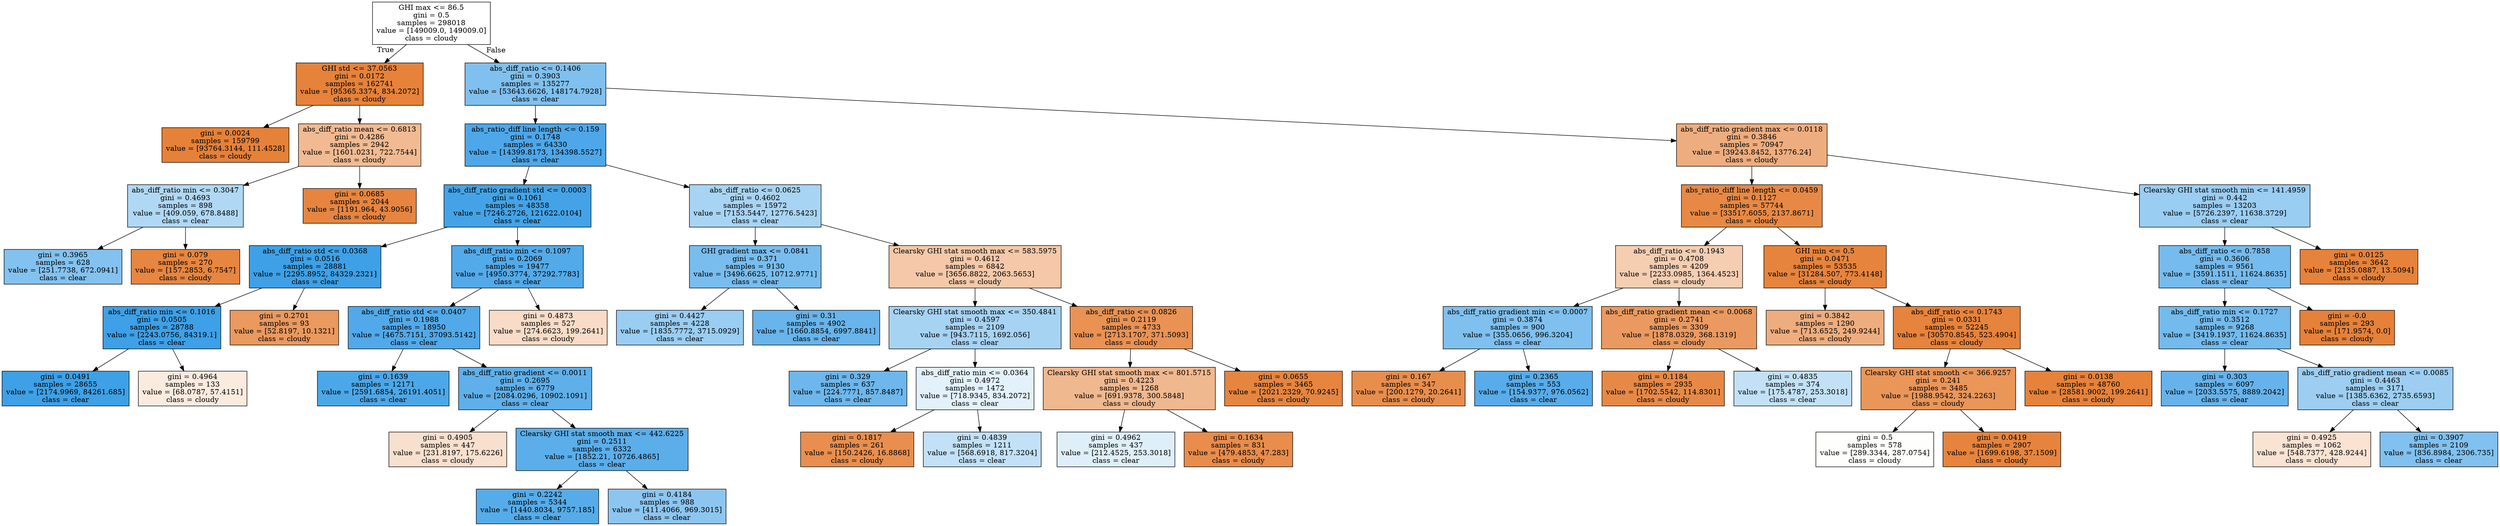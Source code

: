 digraph Tree {
node [shape=box, style="filled", color="black"] ;
0 [label="GHI max <= 86.5\ngini = 0.5\nsamples = 298018\nvalue = [149009.0, 149009.0]\nclass = cloudy", fillcolor="#e5813900"] ;
1 [label="GHI std <= 37.0563\ngini = 0.0172\nsamples = 162741\nvalue = [95365.3374, 834.2072]\nclass = cloudy", fillcolor="#e58139fd"] ;
0 -> 1 [labeldistance=2.5, labelangle=45, headlabel="True"] ;
21 [label="gini = 0.0024\nsamples = 159799\nvalue = [93764.3144, 111.4528]\nclass = cloudy", fillcolor="#e58139ff"] ;
1 -> 21 ;
22 [label="abs_diff_ratio mean <= 0.6813\ngini = 0.4286\nsamples = 2942\nvalue = [1601.0231, 722.7544]\nclass = cloudy", fillcolor="#e581398c"] ;
1 -> 22 ;
23 [label="abs_diff_ratio min <= 0.3047\ngini = 0.4693\nsamples = 898\nvalue = [409.059, 678.8488]\nclass = clear", fillcolor="#399de565"] ;
22 -> 23 ;
35 [label="gini = 0.3965\nsamples = 628\nvalue = [251.7738, 672.0941]\nclass = clear", fillcolor="#399de59f"] ;
23 -> 35 ;
36 [label="gini = 0.079\nsamples = 270\nvalue = [157.2853, 6.7547]\nclass = cloudy", fillcolor="#e58139f4"] ;
23 -> 36 ;
24 [label="gini = 0.0685\nsamples = 2044\nvalue = [1191.964, 43.9056]\nclass = cloudy", fillcolor="#e58139f6"] ;
22 -> 24 ;
2 [label="abs_diff_ratio <= 0.1406\ngini = 0.3903\nsamples = 135277\nvalue = [53643.6626, 148174.7928]\nclass = clear", fillcolor="#399de5a3"] ;
0 -> 2 [labeldistance=2.5, labelangle=-45, headlabel="False"] ;
3 [label="abs_ratio_diff line length <= 0.159\ngini = 0.1748\nsamples = 64330\nvalue = [14399.8173, 134398.5527]\nclass = clear", fillcolor="#399de5e4"] ;
2 -> 3 ;
7 [label="abs_diff_ratio gradient std <= 0.0003\ngini = 0.1061\nsamples = 48358\nvalue = [7246.2726, 121622.0104]\nclass = clear", fillcolor="#399de5f0"] ;
3 -> 7 ;
19 [label="abs_diff_ratio std <= 0.0368\ngini = 0.0516\nsamples = 28881\nvalue = [2295.8952, 84329.2321]\nclass = clear", fillcolor="#399de5f8"] ;
7 -> 19 ;
51 [label="abs_diff_ratio min <= 0.1016\ngini = 0.0505\nsamples = 28788\nvalue = [2243.0756, 84319.1]\nclass = clear", fillcolor="#399de5f8"] ;
19 -> 51 ;
63 [label="gini = 0.0491\nsamples = 28655\nvalue = [2174.9969, 84261.685]\nclass = clear", fillcolor="#399de5f8"] ;
51 -> 63 ;
64 [label="gini = 0.4964\nsamples = 133\nvalue = [68.0787, 57.4151]\nclass = cloudy", fillcolor="#e5813928"] ;
51 -> 64 ;
52 [label="gini = 0.2701\nsamples = 93\nvalue = [52.8197, 10.1321]\nclass = cloudy", fillcolor="#e58139ce"] ;
19 -> 52 ;
20 [label="abs_diff_ratio min <= 0.1097\ngini = 0.2069\nsamples = 19477\nvalue = [4950.3774, 37292.7783]\nclass = clear", fillcolor="#399de5dd"] ;
7 -> 20 ;
27 [label="abs_diff_ratio std <= 0.0407\ngini = 0.1988\nsamples = 18950\nvalue = [4675.7151, 37093.5142]\nclass = clear", fillcolor="#399de5df"] ;
20 -> 27 ;
47 [label="gini = 0.1639\nsamples = 12171\nvalue = [2591.6854, 26191.4051]\nclass = clear", fillcolor="#399de5e6"] ;
27 -> 47 ;
48 [label="abs_diff_ratio gradient <= 0.0011\ngini = 0.2695\nsamples = 6779\nvalue = [2084.0296, 10902.1091]\nclass = clear", fillcolor="#399de5ce"] ;
27 -> 48 ;
49 [label="gini = 0.4905\nsamples = 447\nvalue = [231.8197, 175.6226]\nclass = cloudy", fillcolor="#e581393e"] ;
48 -> 49 ;
50 [label="Clearsky GHI stat smooth max <= 442.6225\ngini = 0.2511\nsamples = 6332\nvalue = [1852.21, 10726.4865]\nclass = clear", fillcolor="#399de5d3"] ;
48 -> 50 ;
61 [label="gini = 0.2242\nsamples = 5344\nvalue = [1440.8034, 9757.185]\nclass = clear", fillcolor="#399de5d9"] ;
50 -> 61 ;
62 [label="gini = 0.4184\nsamples = 988\nvalue = [411.4066, 969.3015]\nclass = clear", fillcolor="#399de593"] ;
50 -> 62 ;
28 [label="gini = 0.4873\nsamples = 527\nvalue = [274.6623, 199.2641]\nclass = cloudy", fillcolor="#e5813946"] ;
20 -> 28 ;
8 [label="abs_diff_ratio <= 0.0625\ngini = 0.4602\nsamples = 15972\nvalue = [7153.5447, 12776.5423]\nclass = clear", fillcolor="#399de570"] ;
3 -> 8 ;
11 [label="GHI gradient max <= 0.0841\ngini = 0.371\nsamples = 9130\nvalue = [3496.6625, 10712.9771]\nclass = clear", fillcolor="#399de5ac"] ;
8 -> 11 ;
37 [label="gini = 0.4427\nsamples = 4228\nvalue = [1835.7772, 3715.0929]\nclass = clear", fillcolor="#399de581"] ;
11 -> 37 ;
38 [label="gini = 0.31\nsamples = 4902\nvalue = [1660.8854, 6997.8841]\nclass = clear", fillcolor="#399de5c2"] ;
11 -> 38 ;
12 [label="Clearsky GHI stat smooth max <= 583.5975\ngini = 0.4612\nsamples = 6842\nvalue = [3656.8822, 2063.5653]\nclass = cloudy", fillcolor="#e581396f"] ;
8 -> 12 ;
15 [label="Clearsky GHI stat smooth max <= 350.4841\ngini = 0.4597\nsamples = 2109\nvalue = [943.7115, 1692.056]\nclass = clear", fillcolor="#399de571"] ;
12 -> 15 ;
53 [label="gini = 0.329\nsamples = 637\nvalue = [224.7771, 857.8487]\nclass = clear", fillcolor="#399de5bc"] ;
15 -> 53 ;
54 [label="abs_diff_ratio min <= 0.0364\ngini = 0.4972\nsamples = 1472\nvalue = [718.9345, 834.2072]\nclass = clear", fillcolor="#399de523"] ;
15 -> 54 ;
59 [label="gini = 0.1817\nsamples = 261\nvalue = [150.2426, 16.8868]\nclass = cloudy", fillcolor="#e58139e2"] ;
54 -> 59 ;
60 [label="gini = 0.4839\nsamples = 1211\nvalue = [568.6918, 817.3204]\nclass = clear", fillcolor="#399de54e"] ;
54 -> 60 ;
16 [label="abs_diff_ratio <= 0.0826\ngini = 0.2119\nsamples = 4733\nvalue = [2713.1707, 371.5093]\nclass = cloudy", fillcolor="#e58139dc"] ;
12 -> 16 ;
43 [label="Clearsky GHI stat smooth max <= 801.5715\ngini = 0.4223\nsamples = 1268\nvalue = [691.9378, 300.5848]\nclass = cloudy", fillcolor="#e5813990"] ;
16 -> 43 ;
45 [label="gini = 0.4962\nsamples = 437\nvalue = [212.4525, 253.3018]\nclass = clear", fillcolor="#399de529"] ;
43 -> 45 ;
46 [label="gini = 0.1634\nsamples = 831\nvalue = [479.4853, 47.283]\nclass = cloudy", fillcolor="#e58139e6"] ;
43 -> 46 ;
44 [label="gini = 0.0655\nsamples = 3465\nvalue = [2021.2329, 70.9245]\nclass = cloudy", fillcolor="#e58139f6"] ;
16 -> 44 ;
4 [label="abs_diff_ratio gradient max <= 0.0118\ngini = 0.3846\nsamples = 70947\nvalue = [39243.8452, 13776.24]\nclass = cloudy", fillcolor="#e58139a5"] ;
2 -> 4 ;
5 [label="abs_ratio_diff line length <= 0.0459\ngini = 0.1127\nsamples = 57744\nvalue = [33517.6055, 2137.8671]\nclass = cloudy", fillcolor="#e58139ef"] ;
4 -> 5 ;
13 [label="abs_diff_ratio <= 0.1943\ngini = 0.4708\nsamples = 4209\nvalue = [2233.0985, 1364.4523]\nclass = cloudy", fillcolor="#e5813963"] ;
5 -> 13 ;
17 [label="abs_diff_ratio gradient min <= 0.0007\ngini = 0.3874\nsamples = 900\nvalue = [355.0656, 996.3204]\nclass = clear", fillcolor="#399de5a4"] ;
13 -> 17 ;
25 [label="gini = 0.167\nsamples = 347\nvalue = [200.1279, 20.2641]\nclass = cloudy", fillcolor="#e58139e5"] ;
17 -> 25 ;
26 [label="gini = 0.2365\nsamples = 553\nvalue = [154.9377, 976.0562]\nclass = clear", fillcolor="#399de5d7"] ;
17 -> 26 ;
18 [label="abs_diff_ratio gradient mean <= 0.0068\ngini = 0.2741\nsamples = 3309\nvalue = [1878.0329, 368.1319]\nclass = cloudy", fillcolor="#e58139cd"] ;
13 -> 18 ;
31 [label="gini = 0.1184\nsamples = 2935\nvalue = [1702.5542, 114.8301]\nclass = cloudy", fillcolor="#e58139ee"] ;
18 -> 31 ;
32 [label="gini = 0.4835\nsamples = 374\nvalue = [175.4787, 253.3018]\nclass = clear", fillcolor="#399de54e"] ;
18 -> 32 ;
14 [label="GHI min <= 0.5\ngini = 0.0471\nsamples = 53535\nvalue = [31284.507, 773.4148]\nclass = cloudy", fillcolor="#e58139f9"] ;
5 -> 14 ;
41 [label="gini = 0.3842\nsamples = 1290\nvalue = [713.6525, 249.9244]\nclass = cloudy", fillcolor="#e58139a6"] ;
14 -> 41 ;
42 [label="abs_diff_ratio <= 0.1743\ngini = 0.0331\nsamples = 52245\nvalue = [30570.8545, 523.4904]\nclass = cloudy", fillcolor="#e58139fb"] ;
14 -> 42 ;
55 [label="Clearsky GHI stat smooth <= 366.9257\ngini = 0.241\nsamples = 3485\nvalue = [1988.9542, 324.2263]\nclass = cloudy", fillcolor="#e58139d5"] ;
42 -> 55 ;
57 [label="gini = 0.5\nsamples = 578\nvalue = [289.3344, 287.0754]\nclass = cloudy", fillcolor="#e5813902"] ;
55 -> 57 ;
58 [label="gini = 0.0419\nsamples = 2907\nvalue = [1699.6198, 37.1509]\nclass = cloudy", fillcolor="#e58139f9"] ;
55 -> 58 ;
56 [label="gini = 0.0138\nsamples = 48760\nvalue = [28581.9002, 199.2641]\nclass = cloudy", fillcolor="#e58139fd"] ;
42 -> 56 ;
6 [label="Clearsky GHI stat smooth min <= 141.4959\ngini = 0.442\nsamples = 13203\nvalue = [5726.2397, 11638.3729]\nclass = clear", fillcolor="#399de582"] ;
4 -> 6 ;
9 [label="abs_diff_ratio <= 0.7858\ngini = 0.3606\nsamples = 9561\nvalue = [3591.1511, 11624.8635]\nclass = clear", fillcolor="#399de5b0"] ;
6 -> 9 ;
29 [label="abs_diff_ratio min <= 0.1727\ngini = 0.3512\nsamples = 9268\nvalue = [3419.1937, 11624.8635]\nclass = clear", fillcolor="#399de5b4"] ;
9 -> 29 ;
33 [label="gini = 0.303\nsamples = 6097\nvalue = [2033.5575, 8889.2042]\nclass = clear", fillcolor="#399de5c5"] ;
29 -> 33 ;
34 [label="abs_diff_ratio gradient mean <= 0.0085\ngini = 0.4463\nsamples = 3171\nvalue = [1385.6362, 2735.6593]\nclass = clear", fillcolor="#399de57e"] ;
29 -> 34 ;
39 [label="gini = 0.4925\nsamples = 1062\nvalue = [548.7377, 428.9244]\nclass = cloudy", fillcolor="#e5813938"] ;
34 -> 39 ;
40 [label="gini = 0.3907\nsamples = 2109\nvalue = [836.8984, 2306.735]\nclass = clear", fillcolor="#399de5a2"] ;
34 -> 40 ;
30 [label="gini = -0.0\nsamples = 293\nvalue = [171.9574, 0.0]\nclass = cloudy", fillcolor="#e58139ff"] ;
9 -> 30 ;
10 [label="gini = 0.0125\nsamples = 3642\nvalue = [2135.0887, 13.5094]\nclass = cloudy", fillcolor="#e58139fd"] ;
6 -> 10 ;
}